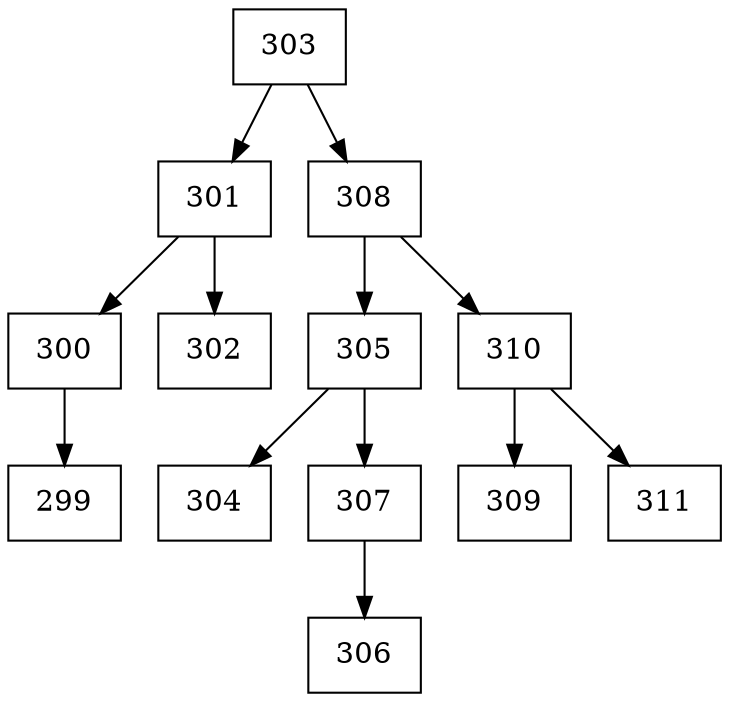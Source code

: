 digraph grafico{
rankdir=UD 
node[shape=box] 
concentrate=true 
nodo303[ shape=record, label ="303"];
nodo301[ shape=record, label ="301"];
nodo300[ shape=record, label ="300"];
nodo299[ shape=record, label ="299"];
nodo300->nodo299
nodo301->nodo300
nodo302[ shape=record, label ="302"];
nodo301->nodo302
nodo303->nodo301
nodo308[ shape=record, label ="308"];
nodo305[ shape=record, label ="305"];
nodo304[ shape=record, label ="304"];
nodo305->nodo304
nodo307[ shape=record, label ="307"];
nodo306[ shape=record, label ="306"];
nodo307->nodo306
nodo305->nodo307
nodo308->nodo305
nodo310[ shape=record, label ="310"];
nodo309[ shape=record, label ="309"];
nodo310->nodo309
nodo311[ shape=record, label ="311"];
nodo310->nodo311
nodo308->nodo310
nodo303->nodo308
}